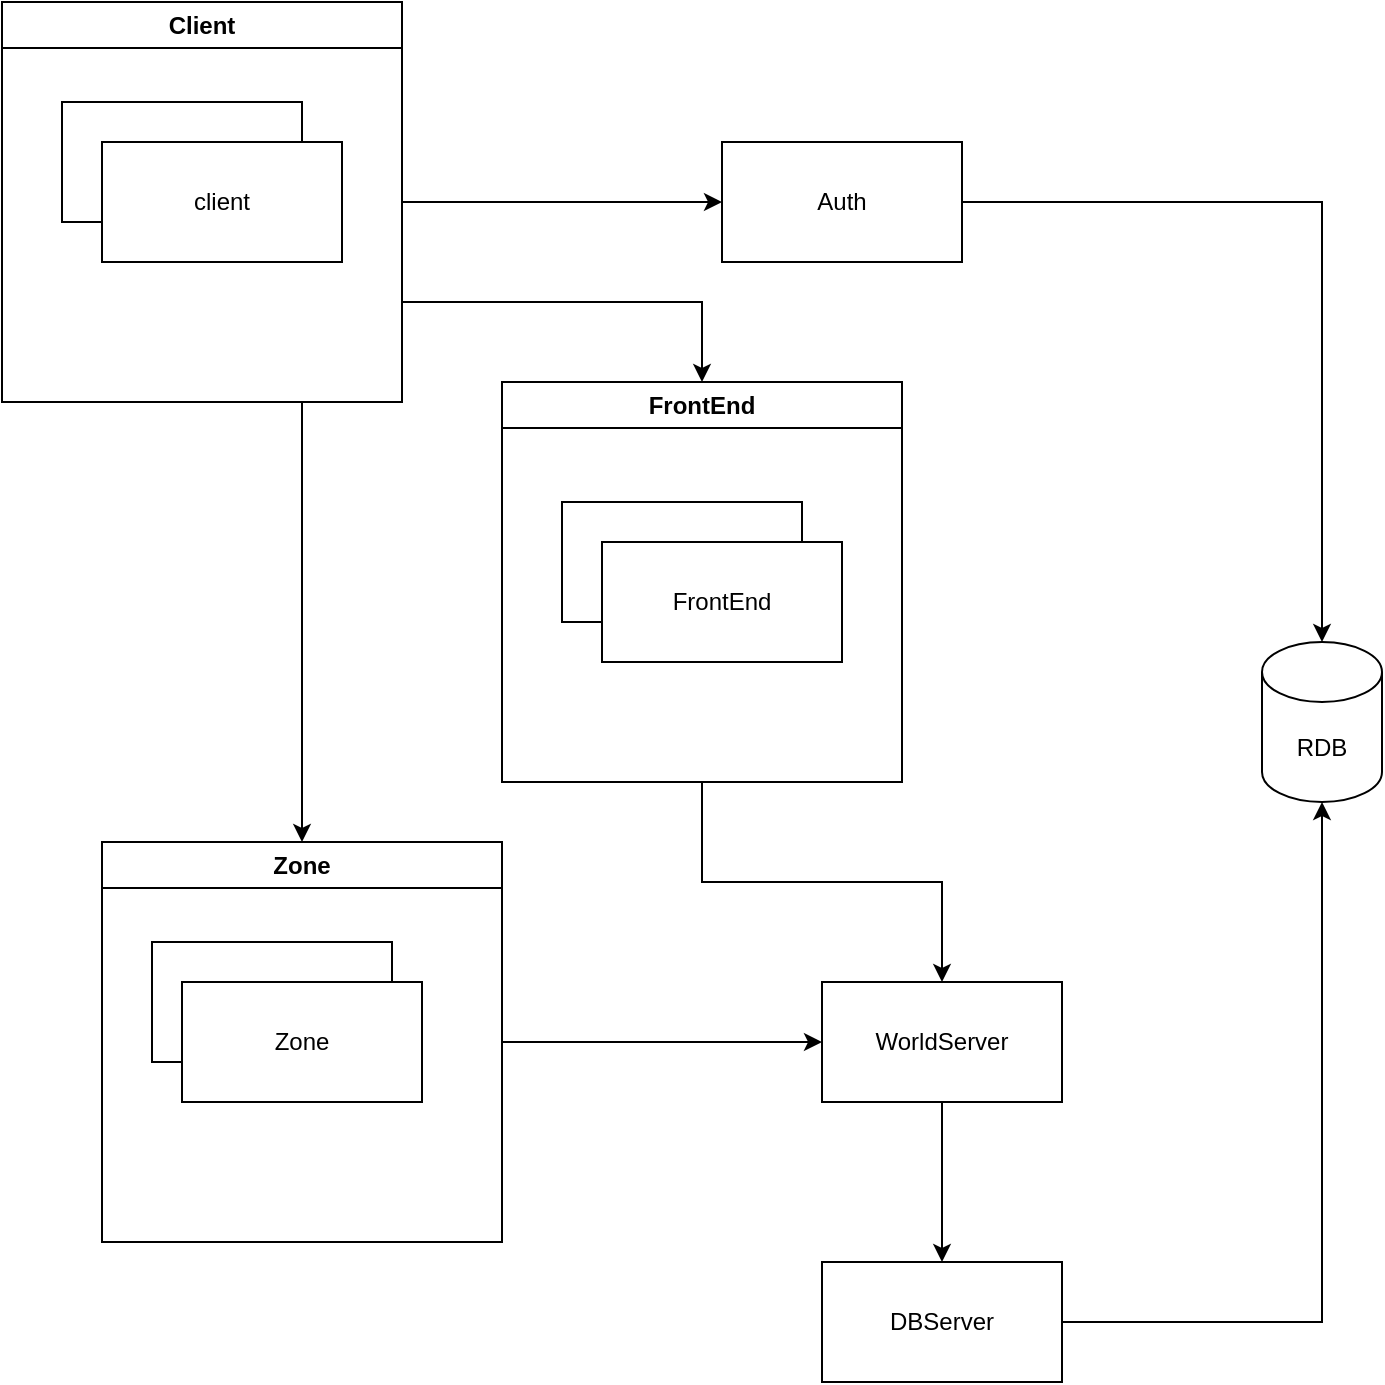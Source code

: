 <mxfile version="26.0.16">
  <diagram name="페이지-1" id="jWej4liDzvobI735eI3I">
    <mxGraphModel dx="2074" dy="1146" grid="1" gridSize="10" guides="1" tooltips="1" connect="1" arrows="1" fold="1" page="1" pageScale="1" pageWidth="827" pageHeight="1169" math="0" shadow="0">
      <root>
        <mxCell id="0" />
        <mxCell id="1" parent="0" />
        <mxCell id="RHicrQFLj98pDDiTVHui-3" value="Auth" style="rounded=0;whiteSpace=wrap;html=1;" vertex="1" parent="1">
          <mxGeometry x="400" y="110" width="120" height="60" as="geometry" />
        </mxCell>
        <mxCell id="RHicrQFLj98pDDiTVHui-22" style="edgeStyle=orthogonalEdgeStyle;rounded=0;orthogonalLoop=1;jettySize=auto;html=1;exitX=0.5;exitY=1;exitDx=0;exitDy=0;" edge="1" parent="1" source="RHicrQFLj98pDDiTVHui-7" target="RHicrQFLj98pDDiTVHui-8">
          <mxGeometry relative="1" as="geometry" />
        </mxCell>
        <mxCell id="RHicrQFLj98pDDiTVHui-7" value="WorldServer" style="rounded=0;whiteSpace=wrap;html=1;" vertex="1" parent="1">
          <mxGeometry x="450" y="530" width="120" height="60" as="geometry" />
        </mxCell>
        <mxCell id="RHicrQFLj98pDDiTVHui-8" value="DBServer" style="rounded=0;whiteSpace=wrap;html=1;" vertex="1" parent="1">
          <mxGeometry x="450" y="670" width="120" height="60" as="geometry" />
        </mxCell>
        <mxCell id="RHicrQFLj98pDDiTVHui-9" value="RDB" style="shape=cylinder3;whiteSpace=wrap;html=1;boundedLbl=1;backgroundOutline=1;size=15;" vertex="1" parent="1">
          <mxGeometry x="670" y="360" width="60" height="80" as="geometry" />
        </mxCell>
        <mxCell id="RHicrQFLj98pDDiTVHui-23" style="edgeStyle=orthogonalEdgeStyle;rounded=0;orthogonalLoop=1;jettySize=auto;html=1;exitX=1;exitY=0.5;exitDx=0;exitDy=0;entryX=0.5;entryY=1;entryDx=0;entryDy=0;entryPerimeter=0;" edge="1" parent="1" source="RHicrQFLj98pDDiTVHui-8" target="RHicrQFLj98pDDiTVHui-9">
          <mxGeometry relative="1" as="geometry" />
        </mxCell>
        <mxCell id="RHicrQFLj98pDDiTVHui-24" style="edgeStyle=orthogonalEdgeStyle;rounded=0;orthogonalLoop=1;jettySize=auto;html=1;exitX=1;exitY=0.5;exitDx=0;exitDy=0;entryX=0.5;entryY=0;entryDx=0;entryDy=0;entryPerimeter=0;" edge="1" parent="1" source="RHicrQFLj98pDDiTVHui-3" target="RHicrQFLj98pDDiTVHui-9">
          <mxGeometry relative="1" as="geometry" />
        </mxCell>
        <mxCell id="RHicrQFLj98pDDiTVHui-29" style="edgeStyle=orthogonalEdgeStyle;rounded=0;orthogonalLoop=1;jettySize=auto;html=1;exitX=1;exitY=0.5;exitDx=0;exitDy=0;entryX=0;entryY=0.5;entryDx=0;entryDy=0;" edge="1" parent="1" source="RHicrQFLj98pDDiTVHui-28" target="RHicrQFLj98pDDiTVHui-3">
          <mxGeometry relative="1" as="geometry" />
        </mxCell>
        <mxCell id="RHicrQFLj98pDDiTVHui-31" style="edgeStyle=orthogonalEdgeStyle;rounded=0;orthogonalLoop=1;jettySize=auto;html=1;exitX=1;exitY=0.75;exitDx=0;exitDy=0;entryX=0.5;entryY=0;entryDx=0;entryDy=0;" edge="1" parent="1" source="RHicrQFLj98pDDiTVHui-28" target="RHicrQFLj98pDDiTVHui-30">
          <mxGeometry relative="1" as="geometry" />
        </mxCell>
        <mxCell id="RHicrQFLj98pDDiTVHui-35" style="edgeStyle=orthogonalEdgeStyle;rounded=0;orthogonalLoop=1;jettySize=auto;html=1;exitX=0.75;exitY=1;exitDx=0;exitDy=0;" edge="1" parent="1" source="RHicrQFLj98pDDiTVHui-28" target="RHicrQFLj98pDDiTVHui-33">
          <mxGeometry relative="1" as="geometry" />
        </mxCell>
        <mxCell id="RHicrQFLj98pDDiTVHui-28" value="Client" style="swimlane;whiteSpace=wrap;html=1;" vertex="1" parent="1">
          <mxGeometry x="40" y="40" width="200" height="200" as="geometry" />
        </mxCell>
        <mxCell id="RHicrQFLj98pDDiTVHui-1" value="client" style="rounded=0;whiteSpace=wrap;html=1;" vertex="1" parent="RHicrQFLj98pDDiTVHui-28">
          <mxGeometry x="30" y="50" width="120" height="60" as="geometry" />
        </mxCell>
        <mxCell id="RHicrQFLj98pDDiTVHui-17" value="client" style="rounded=0;whiteSpace=wrap;html=1;" vertex="1" parent="RHicrQFLj98pDDiTVHui-28">
          <mxGeometry x="50" y="70" width="120" height="60" as="geometry" />
        </mxCell>
        <mxCell id="RHicrQFLj98pDDiTVHui-32" style="edgeStyle=orthogonalEdgeStyle;rounded=0;orthogonalLoop=1;jettySize=auto;html=1;exitX=0.5;exitY=1;exitDx=0;exitDy=0;entryX=0.5;entryY=0;entryDx=0;entryDy=0;" edge="1" parent="1" source="RHicrQFLj98pDDiTVHui-30" target="RHicrQFLj98pDDiTVHui-7">
          <mxGeometry relative="1" as="geometry" />
        </mxCell>
        <mxCell id="RHicrQFLj98pDDiTVHui-30" value="FrontEnd" style="swimlane;whiteSpace=wrap;html=1;" vertex="1" parent="1">
          <mxGeometry x="290" y="230" width="200" height="200" as="geometry" />
        </mxCell>
        <mxCell id="RHicrQFLj98pDDiTVHui-2" value="FrontEnd" style="rounded=0;whiteSpace=wrap;html=1;" vertex="1" parent="RHicrQFLj98pDDiTVHui-30">
          <mxGeometry x="30" y="60" width="120" height="60" as="geometry" />
        </mxCell>
        <mxCell id="RHicrQFLj98pDDiTVHui-18" value="FrontEnd" style="rounded=0;whiteSpace=wrap;html=1;" vertex="1" parent="RHicrQFLj98pDDiTVHui-30">
          <mxGeometry x="50" y="80" width="120" height="60" as="geometry" />
        </mxCell>
        <mxCell id="RHicrQFLj98pDDiTVHui-36" style="edgeStyle=orthogonalEdgeStyle;rounded=0;orthogonalLoop=1;jettySize=auto;html=1;exitX=1;exitY=0.5;exitDx=0;exitDy=0;" edge="1" parent="1" source="RHicrQFLj98pDDiTVHui-33" target="RHicrQFLj98pDDiTVHui-7">
          <mxGeometry relative="1" as="geometry" />
        </mxCell>
        <mxCell id="RHicrQFLj98pDDiTVHui-33" value="Zone" style="swimlane;whiteSpace=wrap;html=1;" vertex="1" parent="1">
          <mxGeometry x="90" y="460" width="200" height="200" as="geometry" />
        </mxCell>
        <mxCell id="RHicrQFLj98pDDiTVHui-6" value="Zone" style="rounded=0;whiteSpace=wrap;html=1;" vertex="1" parent="RHicrQFLj98pDDiTVHui-33">
          <mxGeometry x="25" y="50" width="120" height="60" as="geometry" />
        </mxCell>
        <mxCell id="RHicrQFLj98pDDiTVHui-34" value="Zone" style="rounded=0;whiteSpace=wrap;html=1;" vertex="1" parent="RHicrQFLj98pDDiTVHui-33">
          <mxGeometry x="40" y="70" width="120" height="60" as="geometry" />
        </mxCell>
      </root>
    </mxGraphModel>
  </diagram>
</mxfile>

